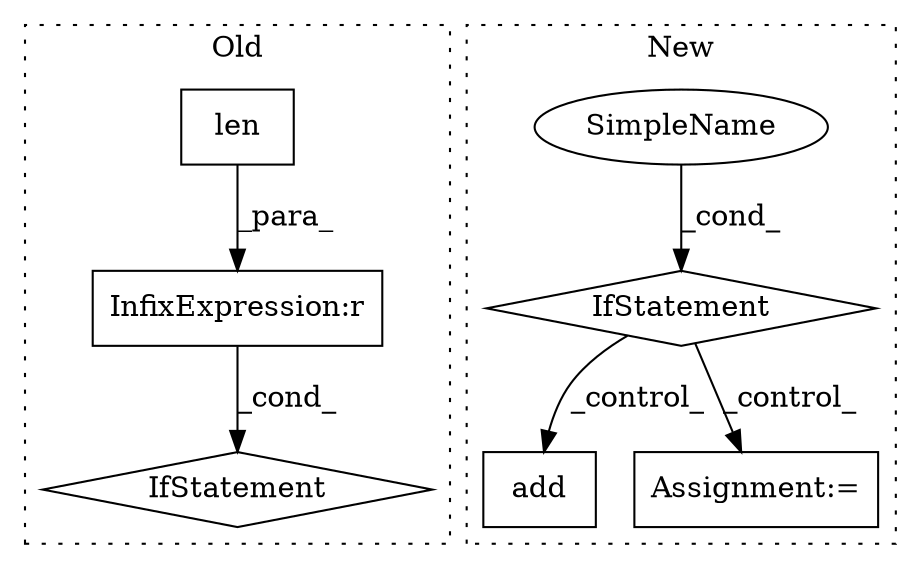 digraph G {
subgraph cluster0 {
1 [label="len" a="32" s="1945,1961" l="4,1" shape="box"];
3 [label="InfixExpression:r" a="27" s="1942" l="3" shape="box"];
4 [label="IfStatement" a="25" s="1899,1962" l="4,2" shape="diamond"];
label = "Old";
style="dotted";
}
subgraph cluster1 {
2 [label="add" a="32" s="2265,2280" l="4,1" shape="box"];
5 [label="IfStatement" a="25" s="2194,2238" l="14,2" shape="diamond"];
6 [label="SimpleName" a="42" s="" l="" shape="ellipse"];
7 [label="Assignment:=" a="7" s="2343" l="1" shape="box"];
label = "New";
style="dotted";
}
1 -> 3 [label="_para_"];
3 -> 4 [label="_cond_"];
5 -> 7 [label="_control_"];
5 -> 2 [label="_control_"];
6 -> 5 [label="_cond_"];
}